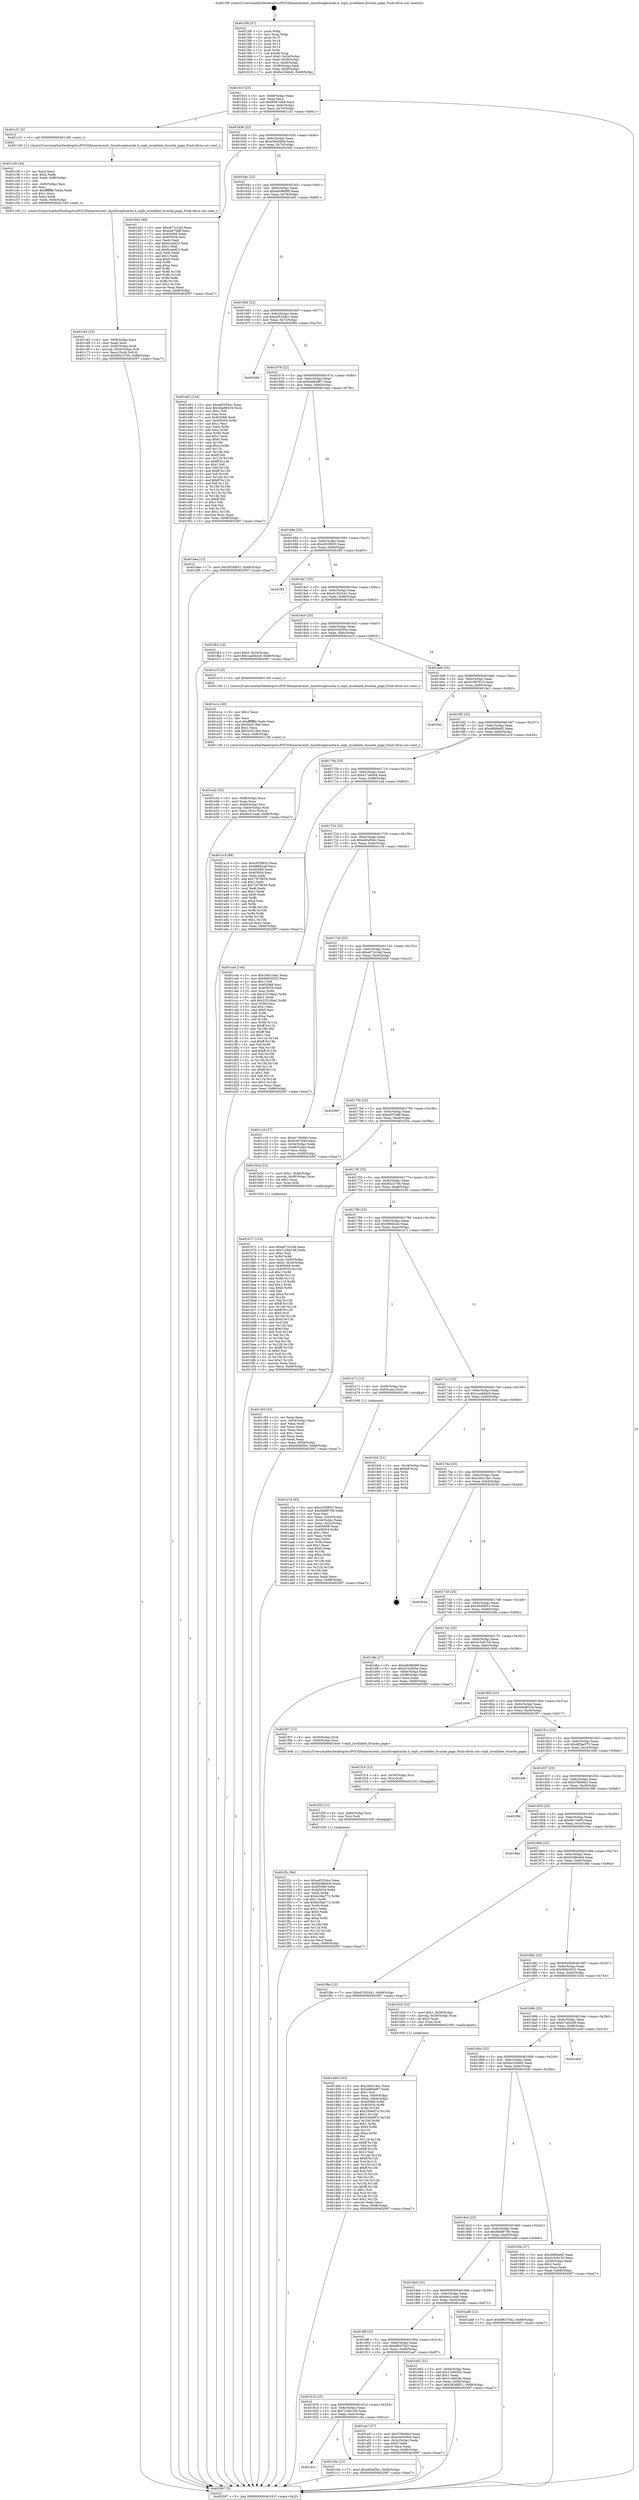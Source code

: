 digraph "0x4015f0" {
  label = "0x4015f0 (/mnt/c/Users/mathe/Desktop/tcc/POCII/binaries/extr_linuxfscephcache.h_ceph_invalidate_fscache_page_Final-ollvm.out::main(0))"
  labelloc = "t"
  node[shape=record]

  Entry [label="",width=0.3,height=0.3,shape=circle,fillcolor=black,style=filled]
  "0x40161f" [label="{
     0x40161f [23]\l
     | [instrs]\l
     &nbsp;&nbsp;0x40161f \<+3\>: mov -0x68(%rbp),%eax\l
     &nbsp;&nbsp;0x401622 \<+2\>: mov %eax,%ecx\l
     &nbsp;&nbsp;0x401624 \<+6\>: sub $0x8387cf49,%ecx\l
     &nbsp;&nbsp;0x40162a \<+3\>: mov %eax,-0x6c(%rbp)\l
     &nbsp;&nbsp;0x40162d \<+3\>: mov %ecx,-0x70(%rbp)\l
     &nbsp;&nbsp;0x401630 \<+6\>: je 0000000000401c31 \<main+0x641\>\l
  }"]
  "0x401c31" [label="{
     0x401c31 [5]\l
     | [instrs]\l
     &nbsp;&nbsp;0x401c31 \<+5\>: call 0000000000401160 \<next_i\>\l
     | [calls]\l
     &nbsp;&nbsp;0x401160 \{1\} (/mnt/c/Users/mathe/Desktop/tcc/POCII/binaries/extr_linuxfscephcache.h_ceph_invalidate_fscache_page_Final-ollvm.out::next_i)\l
  }"]
  "0x401636" [label="{
     0x401636 [22]\l
     | [instrs]\l
     &nbsp;&nbsp;0x401636 \<+5\>: jmp 000000000040163b \<main+0x4b\>\l
     &nbsp;&nbsp;0x40163b \<+3\>: mov -0x6c(%rbp),%eax\l
     &nbsp;&nbsp;0x40163e \<+5\>: sub $0xa56439e9,%eax\l
     &nbsp;&nbsp;0x401643 \<+3\>: mov %eax,-0x74(%rbp)\l
     &nbsp;&nbsp;0x401646 \<+6\>: je 0000000000401b02 \<main+0x512\>\l
  }"]
  Exit [label="",width=0.3,height=0.3,shape=circle,fillcolor=black,style=filled,peripheries=2]
  "0x401b02" [label="{
     0x401b02 [88]\l
     | [instrs]\l
     &nbsp;&nbsp;0x401b02 \<+5\>: mov $0xe872c24d,%eax\l
     &nbsp;&nbsp;0x401b07 \<+5\>: mov $0xee970aff,%ecx\l
     &nbsp;&nbsp;0x401b0c \<+7\>: mov 0x405068,%edx\l
     &nbsp;&nbsp;0x401b13 \<+7\>: mov 0x405054,%esi\l
     &nbsp;&nbsp;0x401b1a \<+2\>: mov %edx,%edi\l
     &nbsp;&nbsp;0x401b1c \<+6\>: add $0xfccdaf23,%edi\l
     &nbsp;&nbsp;0x401b22 \<+3\>: sub $0x1,%edi\l
     &nbsp;&nbsp;0x401b25 \<+6\>: sub $0xfccdaf23,%edi\l
     &nbsp;&nbsp;0x401b2b \<+3\>: imul %edi,%edx\l
     &nbsp;&nbsp;0x401b2e \<+3\>: and $0x1,%edx\l
     &nbsp;&nbsp;0x401b31 \<+3\>: cmp $0x0,%edx\l
     &nbsp;&nbsp;0x401b34 \<+4\>: sete %r8b\l
     &nbsp;&nbsp;0x401b38 \<+3\>: cmp $0xa,%esi\l
     &nbsp;&nbsp;0x401b3b \<+4\>: setl %r9b\l
     &nbsp;&nbsp;0x401b3f \<+3\>: mov %r8b,%r10b\l
     &nbsp;&nbsp;0x401b42 \<+3\>: and %r9b,%r10b\l
     &nbsp;&nbsp;0x401b45 \<+3\>: xor %r9b,%r8b\l
     &nbsp;&nbsp;0x401b48 \<+3\>: or %r8b,%r10b\l
     &nbsp;&nbsp;0x401b4b \<+4\>: test $0x1,%r10b\l
     &nbsp;&nbsp;0x401b4f \<+3\>: cmovne %ecx,%eax\l
     &nbsp;&nbsp;0x401b52 \<+3\>: mov %eax,-0x68(%rbp)\l
     &nbsp;&nbsp;0x401b55 \<+5\>: jmp 0000000000402097 \<main+0xaa7\>\l
  }"]
  "0x40164c" [label="{
     0x40164c [22]\l
     | [instrs]\l
     &nbsp;&nbsp;0x40164c \<+5\>: jmp 0000000000401651 \<main+0x61\>\l
     &nbsp;&nbsp;0x401651 \<+3\>: mov -0x6c(%rbp),%eax\l
     &nbsp;&nbsp;0x401654 \<+5\>: sub $0xa9c98d99,%eax\l
     &nbsp;&nbsp;0x401659 \<+3\>: mov %eax,-0x78(%rbp)\l
     &nbsp;&nbsp;0x40165c \<+6\>: je 0000000000401e81 \<main+0x891\>\l
  }"]
  "0x401f2c" [label="{
     0x401f2c [94]\l
     | [instrs]\l
     &nbsp;&nbsp;0x401f2c \<+5\>: mov $0xad525dcc,%eax\l
     &nbsp;&nbsp;0x401f31 \<+5\>: mov $0x62d6b404,%ecx\l
     &nbsp;&nbsp;0x401f36 \<+7\>: mov 0x405068,%edx\l
     &nbsp;&nbsp;0x401f3d \<+8\>: mov 0x405054,%r8d\l
     &nbsp;&nbsp;0x401f45 \<+3\>: mov %edx,%r9d\l
     &nbsp;&nbsp;0x401f48 \<+7\>: sub $0xbc5da772,%r9d\l
     &nbsp;&nbsp;0x401f4f \<+4\>: sub $0x1,%r9d\l
     &nbsp;&nbsp;0x401f53 \<+7\>: add $0xbc5da772,%r9d\l
     &nbsp;&nbsp;0x401f5a \<+4\>: imul %r9d,%edx\l
     &nbsp;&nbsp;0x401f5e \<+3\>: and $0x1,%edx\l
     &nbsp;&nbsp;0x401f61 \<+3\>: cmp $0x0,%edx\l
     &nbsp;&nbsp;0x401f64 \<+4\>: sete %r10b\l
     &nbsp;&nbsp;0x401f68 \<+4\>: cmp $0xa,%r8d\l
     &nbsp;&nbsp;0x401f6c \<+4\>: setl %r11b\l
     &nbsp;&nbsp;0x401f70 \<+3\>: mov %r10b,%bl\l
     &nbsp;&nbsp;0x401f73 \<+3\>: and %r11b,%bl\l
     &nbsp;&nbsp;0x401f76 \<+3\>: xor %r11b,%r10b\l
     &nbsp;&nbsp;0x401f79 \<+3\>: or %r10b,%bl\l
     &nbsp;&nbsp;0x401f7c \<+3\>: test $0x1,%bl\l
     &nbsp;&nbsp;0x401f7f \<+3\>: cmovne %ecx,%eax\l
     &nbsp;&nbsp;0x401f82 \<+3\>: mov %eax,-0x68(%rbp)\l
     &nbsp;&nbsp;0x401f85 \<+5\>: jmp 0000000000402097 \<main+0xaa7\>\l
  }"]
  "0x401e81" [label="{
     0x401e81 [134]\l
     | [instrs]\l
     &nbsp;&nbsp;0x401e81 \<+5\>: mov $0xad525dcc,%eax\l
     &nbsp;&nbsp;0x401e86 \<+5\>: mov $0x4da96434,%ecx\l
     &nbsp;&nbsp;0x401e8b \<+2\>: mov $0x1,%dl\l
     &nbsp;&nbsp;0x401e8d \<+2\>: xor %esi,%esi\l
     &nbsp;&nbsp;0x401e8f \<+7\>: mov 0x405068,%edi\l
     &nbsp;&nbsp;0x401e96 \<+8\>: mov 0x405054,%r8d\l
     &nbsp;&nbsp;0x401e9e \<+3\>: sub $0x1,%esi\l
     &nbsp;&nbsp;0x401ea1 \<+3\>: mov %edi,%r9d\l
     &nbsp;&nbsp;0x401ea4 \<+3\>: add %esi,%r9d\l
     &nbsp;&nbsp;0x401ea7 \<+4\>: imul %r9d,%edi\l
     &nbsp;&nbsp;0x401eab \<+3\>: and $0x1,%edi\l
     &nbsp;&nbsp;0x401eae \<+3\>: cmp $0x0,%edi\l
     &nbsp;&nbsp;0x401eb1 \<+4\>: sete %r10b\l
     &nbsp;&nbsp;0x401eb5 \<+4\>: cmp $0xa,%r8d\l
     &nbsp;&nbsp;0x401eb9 \<+4\>: setl %r11b\l
     &nbsp;&nbsp;0x401ebd \<+3\>: mov %r10b,%bl\l
     &nbsp;&nbsp;0x401ec0 \<+3\>: xor $0xff,%bl\l
     &nbsp;&nbsp;0x401ec3 \<+3\>: mov %r11b,%r14b\l
     &nbsp;&nbsp;0x401ec6 \<+4\>: xor $0xff,%r14b\l
     &nbsp;&nbsp;0x401eca \<+3\>: xor $0x1,%dl\l
     &nbsp;&nbsp;0x401ecd \<+3\>: mov %bl,%r15b\l
     &nbsp;&nbsp;0x401ed0 \<+4\>: and $0xff,%r15b\l
     &nbsp;&nbsp;0x401ed4 \<+3\>: and %dl,%r10b\l
     &nbsp;&nbsp;0x401ed7 \<+3\>: mov %r14b,%r12b\l
     &nbsp;&nbsp;0x401eda \<+4\>: and $0xff,%r12b\l
     &nbsp;&nbsp;0x401ede \<+3\>: and %dl,%r11b\l
     &nbsp;&nbsp;0x401ee1 \<+3\>: or %r10b,%r15b\l
     &nbsp;&nbsp;0x401ee4 \<+3\>: or %r11b,%r12b\l
     &nbsp;&nbsp;0x401ee7 \<+3\>: xor %r12b,%r15b\l
     &nbsp;&nbsp;0x401eea \<+3\>: or %r14b,%bl\l
     &nbsp;&nbsp;0x401eed \<+3\>: xor $0xff,%bl\l
     &nbsp;&nbsp;0x401ef0 \<+3\>: or $0x1,%dl\l
     &nbsp;&nbsp;0x401ef3 \<+2\>: and %dl,%bl\l
     &nbsp;&nbsp;0x401ef5 \<+3\>: or %bl,%r15b\l
     &nbsp;&nbsp;0x401ef8 \<+4\>: test $0x1,%r15b\l
     &nbsp;&nbsp;0x401efc \<+3\>: cmovne %ecx,%eax\l
     &nbsp;&nbsp;0x401eff \<+3\>: mov %eax,-0x68(%rbp)\l
     &nbsp;&nbsp;0x401f02 \<+5\>: jmp 0000000000402097 \<main+0xaa7\>\l
  }"]
  "0x401662" [label="{
     0x401662 [22]\l
     | [instrs]\l
     &nbsp;&nbsp;0x401662 \<+5\>: jmp 0000000000401667 \<main+0x77\>\l
     &nbsp;&nbsp;0x401667 \<+3\>: mov -0x6c(%rbp),%eax\l
     &nbsp;&nbsp;0x40166a \<+5\>: sub $0xad525dcc,%eax\l
     &nbsp;&nbsp;0x40166f \<+3\>: mov %eax,-0x7c(%rbp)\l
     &nbsp;&nbsp;0x401672 \<+6\>: je 000000000040206b \<main+0xa7b\>\l
  }"]
  "0x401f20" [label="{
     0x401f20 [12]\l
     | [instrs]\l
     &nbsp;&nbsp;0x401f20 \<+4\>: mov -0x60(%rbp),%rsi\l
     &nbsp;&nbsp;0x401f24 \<+3\>: mov %rsi,%rdi\l
     &nbsp;&nbsp;0x401f27 \<+5\>: call 0000000000401030 \<free@plt\>\l
     | [calls]\l
     &nbsp;&nbsp;0x401030 \{1\} (unknown)\l
  }"]
  "0x40206b" [label="{
     0x40206b\l
  }", style=dashed]
  "0x401678" [label="{
     0x401678 [22]\l
     | [instrs]\l
     &nbsp;&nbsp;0x401678 \<+5\>: jmp 000000000040167d \<main+0x8d\>\l
     &nbsp;&nbsp;0x40167d \<+3\>: mov -0x6c(%rbp),%eax\l
     &nbsp;&nbsp;0x401680 \<+5\>: sub $0xbd66ef67,%eax\l
     &nbsp;&nbsp;0x401685 \<+3\>: mov %eax,-0x80(%rbp)\l
     &nbsp;&nbsp;0x401688 \<+6\>: je 0000000000401dee \<main+0x7fe\>\l
  }"]
  "0x401f14" [label="{
     0x401f14 [12]\l
     | [instrs]\l
     &nbsp;&nbsp;0x401f14 \<+4\>: mov -0x50(%rbp),%rsi\l
     &nbsp;&nbsp;0x401f18 \<+3\>: mov %rsi,%rdi\l
     &nbsp;&nbsp;0x401f1b \<+5\>: call 0000000000401030 \<free@plt\>\l
     | [calls]\l
     &nbsp;&nbsp;0x401030 \{1\} (unknown)\l
  }"]
  "0x401dee" [label="{
     0x401dee [12]\l
     | [instrs]\l
     &nbsp;&nbsp;0x401dee \<+7\>: movl $0x3926fb51,-0x68(%rbp)\l
     &nbsp;&nbsp;0x401df5 \<+5\>: jmp 0000000000402097 \<main+0xaa7\>\l
  }"]
  "0x40168e" [label="{
     0x40168e [25]\l
     | [instrs]\l
     &nbsp;&nbsp;0x40168e \<+5\>: jmp 0000000000401693 \<main+0xa3\>\l
     &nbsp;&nbsp;0x401693 \<+3\>: mov -0x6c(%rbp),%eax\l
     &nbsp;&nbsp;0x401696 \<+5\>: sub $0xc035f653,%eax\l
     &nbsp;&nbsp;0x40169b \<+6\>: mov %eax,-0x84(%rbp)\l
     &nbsp;&nbsp;0x4016a1 \<+6\>: je 0000000000401ff3 \<main+0xa03\>\l
  }"]
  "0x401e42" [label="{
     0x401e42 [32]\l
     | [instrs]\l
     &nbsp;&nbsp;0x401e42 \<+6\>: mov -0xf8(%rbp),%ecx\l
     &nbsp;&nbsp;0x401e48 \<+3\>: imul %eax,%ecx\l
     &nbsp;&nbsp;0x401e4b \<+4\>: mov -0x60(%rbp),%rsi\l
     &nbsp;&nbsp;0x401e4f \<+4\>: movslq -0x64(%rbp),%rdi\l
     &nbsp;&nbsp;0x401e53 \<+3\>: mov %ecx,(%rsi,%rdi,4)\l
     &nbsp;&nbsp;0x401e56 \<+7\>: movl $0x6e41caa6,-0x68(%rbp)\l
     &nbsp;&nbsp;0x401e5d \<+5\>: jmp 0000000000402097 \<main+0xaa7\>\l
  }"]
  "0x401ff3" [label="{
     0x401ff3\l
  }", style=dashed]
  "0x4016a7" [label="{
     0x4016a7 [25]\l
     | [instrs]\l
     &nbsp;&nbsp;0x4016a7 \<+5\>: jmp 00000000004016ac \<main+0xbc\>\l
     &nbsp;&nbsp;0x4016ac \<+3\>: mov -0x6c(%rbp),%eax\l
     &nbsp;&nbsp;0x4016af \<+5\>: sub $0xd1302441,%eax\l
     &nbsp;&nbsp;0x4016b4 \<+6\>: mov %eax,-0x88(%rbp)\l
     &nbsp;&nbsp;0x4016ba \<+6\>: je 0000000000401fb3 \<main+0x9c3\>\l
  }"]
  "0x401e1a" [label="{
     0x401e1a [40]\l
     | [instrs]\l
     &nbsp;&nbsp;0x401e1a \<+5\>: mov $0x2,%ecx\l
     &nbsp;&nbsp;0x401e1f \<+1\>: cltd\l
     &nbsp;&nbsp;0x401e20 \<+2\>: idiv %ecx\l
     &nbsp;&nbsp;0x401e22 \<+6\>: imul $0xfffffffe,%edx,%ecx\l
     &nbsp;&nbsp;0x401e28 \<+6\>: sub $0x50cf13bb,%ecx\l
     &nbsp;&nbsp;0x401e2e \<+3\>: add $0x1,%ecx\l
     &nbsp;&nbsp;0x401e31 \<+6\>: add $0x50cf13bb,%ecx\l
     &nbsp;&nbsp;0x401e37 \<+6\>: mov %ecx,-0xf8(%rbp)\l
     &nbsp;&nbsp;0x401e3d \<+5\>: call 0000000000401160 \<next_i\>\l
     | [calls]\l
     &nbsp;&nbsp;0x401160 \{1\} (/mnt/c/Users/mathe/Desktop/tcc/POCII/binaries/extr_linuxfscephcache.h_ceph_invalidate_fscache_page_Final-ollvm.out::next_i)\l
  }"]
  "0x401fb3" [label="{
     0x401fb3 [19]\l
     | [instrs]\l
     &nbsp;&nbsp;0x401fb3 \<+7\>: movl $0x0,-0x34(%rbp)\l
     &nbsp;&nbsp;0x401fba \<+7\>: movl $0x1aa94dc8,-0x68(%rbp)\l
     &nbsp;&nbsp;0x401fc1 \<+5\>: jmp 0000000000402097 \<main+0xaa7\>\l
  }"]
  "0x4016c0" [label="{
     0x4016c0 [25]\l
     | [instrs]\l
     &nbsp;&nbsp;0x4016c0 \<+5\>: jmp 00000000004016c5 \<main+0xd5\>\l
     &nbsp;&nbsp;0x4016c5 \<+3\>: mov -0x6c(%rbp),%eax\l
     &nbsp;&nbsp;0x4016c8 \<+5\>: sub $0xd162b55e,%eax\l
     &nbsp;&nbsp;0x4016cd \<+6\>: mov %eax,-0x8c(%rbp)\l
     &nbsp;&nbsp;0x4016d3 \<+6\>: je 0000000000401e15 \<main+0x825\>\l
  }"]
  "0x401d4b" [label="{
     0x401d4b [163]\l
     | [instrs]\l
     &nbsp;&nbsp;0x401d4b \<+5\>: mov $0x24621de1,%ecx\l
     &nbsp;&nbsp;0x401d50 \<+5\>: mov $0xbd66ef67,%edx\l
     &nbsp;&nbsp;0x401d55 \<+3\>: mov $0x1,%sil\l
     &nbsp;&nbsp;0x401d58 \<+4\>: mov %rax,-0x60(%rbp)\l
     &nbsp;&nbsp;0x401d5c \<+7\>: movl $0x0,-0x64(%rbp)\l
     &nbsp;&nbsp;0x401d63 \<+8\>: mov 0x405068,%r8d\l
     &nbsp;&nbsp;0x401d6b \<+8\>: mov 0x405054,%r9d\l
     &nbsp;&nbsp;0x401d73 \<+3\>: mov %r8d,%r10d\l
     &nbsp;&nbsp;0x401d76 \<+7\>: sub $0x330e9f7e,%r10d\l
     &nbsp;&nbsp;0x401d7d \<+4\>: sub $0x1,%r10d\l
     &nbsp;&nbsp;0x401d81 \<+7\>: add $0x330e9f7e,%r10d\l
     &nbsp;&nbsp;0x401d88 \<+4\>: imul %r10d,%r8d\l
     &nbsp;&nbsp;0x401d8c \<+4\>: and $0x1,%r8d\l
     &nbsp;&nbsp;0x401d90 \<+4\>: cmp $0x0,%r8d\l
     &nbsp;&nbsp;0x401d94 \<+4\>: sete %r11b\l
     &nbsp;&nbsp;0x401d98 \<+4\>: cmp $0xa,%r9d\l
     &nbsp;&nbsp;0x401d9c \<+3\>: setl %bl\l
     &nbsp;&nbsp;0x401d9f \<+3\>: mov %r11b,%r14b\l
     &nbsp;&nbsp;0x401da2 \<+4\>: xor $0xff,%r14b\l
     &nbsp;&nbsp;0x401da6 \<+3\>: mov %bl,%r15b\l
     &nbsp;&nbsp;0x401da9 \<+4\>: xor $0xff,%r15b\l
     &nbsp;&nbsp;0x401dad \<+4\>: xor $0x1,%sil\l
     &nbsp;&nbsp;0x401db1 \<+3\>: mov %r14b,%r12b\l
     &nbsp;&nbsp;0x401db4 \<+4\>: and $0xff,%r12b\l
     &nbsp;&nbsp;0x401db8 \<+3\>: and %sil,%r11b\l
     &nbsp;&nbsp;0x401dbb \<+3\>: mov %r15b,%r13b\l
     &nbsp;&nbsp;0x401dbe \<+4\>: and $0xff,%r13b\l
     &nbsp;&nbsp;0x401dc2 \<+3\>: and %sil,%bl\l
     &nbsp;&nbsp;0x401dc5 \<+3\>: or %r11b,%r12b\l
     &nbsp;&nbsp;0x401dc8 \<+3\>: or %bl,%r13b\l
     &nbsp;&nbsp;0x401dcb \<+3\>: xor %r13b,%r12b\l
     &nbsp;&nbsp;0x401dce \<+3\>: or %r15b,%r14b\l
     &nbsp;&nbsp;0x401dd1 \<+4\>: xor $0xff,%r14b\l
     &nbsp;&nbsp;0x401dd5 \<+4\>: or $0x1,%sil\l
     &nbsp;&nbsp;0x401dd9 \<+3\>: and %sil,%r14b\l
     &nbsp;&nbsp;0x401ddc \<+3\>: or %r14b,%r12b\l
     &nbsp;&nbsp;0x401ddf \<+4\>: test $0x1,%r12b\l
     &nbsp;&nbsp;0x401de3 \<+3\>: cmovne %edx,%ecx\l
     &nbsp;&nbsp;0x401de6 \<+3\>: mov %ecx,-0x68(%rbp)\l
     &nbsp;&nbsp;0x401de9 \<+5\>: jmp 0000000000402097 \<main+0xaa7\>\l
  }"]
  "0x401e15" [label="{
     0x401e15 [5]\l
     | [instrs]\l
     &nbsp;&nbsp;0x401e15 \<+5\>: call 0000000000401160 \<next_i\>\l
     | [calls]\l
     &nbsp;&nbsp;0x401160 \{1\} (/mnt/c/Users/mathe/Desktop/tcc/POCII/binaries/extr_linuxfscephcache.h_ceph_invalidate_fscache_page_Final-ollvm.out::next_i)\l
  }"]
  "0x4016d9" [label="{
     0x4016d9 [25]\l
     | [instrs]\l
     &nbsp;&nbsp;0x4016d9 \<+5\>: jmp 00000000004016de \<main+0xee\>\l
     &nbsp;&nbsp;0x4016de \<+3\>: mov -0x6c(%rbp),%eax\l
     &nbsp;&nbsp;0x4016e1 \<+5\>: sub $0xd1897610,%eax\l
     &nbsp;&nbsp;0x4016e6 \<+6\>: mov %eax,-0x90(%rbp)\l
     &nbsp;&nbsp;0x4016ec \<+6\>: je 0000000000401fa2 \<main+0x9b2\>\l
  }"]
  "0x401c62" [label="{
     0x401c62 [33]\l
     | [instrs]\l
     &nbsp;&nbsp;0x401c62 \<+6\>: mov -0xf4(%rbp),%ecx\l
     &nbsp;&nbsp;0x401c68 \<+3\>: imul %eax,%ecx\l
     &nbsp;&nbsp;0x401c6b \<+4\>: mov -0x50(%rbp),%rdi\l
     &nbsp;&nbsp;0x401c6f \<+4\>: movslq -0x54(%rbp),%r8\l
     &nbsp;&nbsp;0x401c73 \<+4\>: mov %ecx,(%rdi,%r8,4)\l
     &nbsp;&nbsp;0x401c77 \<+7\>: movl $0xf92c3746,-0x68(%rbp)\l
     &nbsp;&nbsp;0x401c7e \<+5\>: jmp 0000000000402097 \<main+0xaa7\>\l
  }"]
  "0x401fa2" [label="{
     0x401fa2\l
  }", style=dashed]
  "0x4016f2" [label="{
     0x4016f2 [25]\l
     | [instrs]\l
     &nbsp;&nbsp;0x4016f2 \<+5\>: jmp 00000000004016f7 \<main+0x107\>\l
     &nbsp;&nbsp;0x4016f7 \<+3\>: mov -0x6c(%rbp),%eax\l
     &nbsp;&nbsp;0x4016fa \<+5\>: sub $0xd9894ef2,%eax\l
     &nbsp;&nbsp;0x4016ff \<+6\>: mov %eax,-0x94(%rbp)\l
     &nbsp;&nbsp;0x401705 \<+6\>: je 0000000000401a19 \<main+0x429\>\l
  }"]
  "0x401c36" [label="{
     0x401c36 [44]\l
     | [instrs]\l
     &nbsp;&nbsp;0x401c36 \<+2\>: xor %ecx,%ecx\l
     &nbsp;&nbsp;0x401c38 \<+5\>: mov $0x2,%edx\l
     &nbsp;&nbsp;0x401c3d \<+6\>: mov %edx,-0xf0(%rbp)\l
     &nbsp;&nbsp;0x401c43 \<+1\>: cltd\l
     &nbsp;&nbsp;0x401c44 \<+6\>: mov -0xf0(%rbp),%esi\l
     &nbsp;&nbsp;0x401c4a \<+2\>: idiv %esi\l
     &nbsp;&nbsp;0x401c4c \<+6\>: imul $0xfffffffe,%edx,%edx\l
     &nbsp;&nbsp;0x401c52 \<+3\>: sub $0x1,%ecx\l
     &nbsp;&nbsp;0x401c55 \<+2\>: sub %ecx,%edx\l
     &nbsp;&nbsp;0x401c57 \<+6\>: mov %edx,-0xf4(%rbp)\l
     &nbsp;&nbsp;0x401c5d \<+5\>: call 0000000000401160 \<next_i\>\l
     | [calls]\l
     &nbsp;&nbsp;0x401160 \{1\} (/mnt/c/Users/mathe/Desktop/tcc/POCII/binaries/extr_linuxfscephcache.h_ceph_invalidate_fscache_page_Final-ollvm.out::next_i)\l
  }"]
  "0x401a19" [label="{
     0x401a19 [88]\l
     | [instrs]\l
     &nbsp;&nbsp;0x401a19 \<+5\>: mov $0xc035f653,%eax\l
     &nbsp;&nbsp;0x401a1e \<+5\>: mov $0x98662a0,%ecx\l
     &nbsp;&nbsp;0x401a23 \<+7\>: mov 0x405068,%edx\l
     &nbsp;&nbsp;0x401a2a \<+7\>: mov 0x405054,%esi\l
     &nbsp;&nbsp;0x401a31 \<+2\>: mov %edx,%edi\l
     &nbsp;&nbsp;0x401a33 \<+6\>: add $0x73f79b39,%edi\l
     &nbsp;&nbsp;0x401a39 \<+3\>: sub $0x1,%edi\l
     &nbsp;&nbsp;0x401a3c \<+6\>: sub $0x73f79b39,%edi\l
     &nbsp;&nbsp;0x401a42 \<+3\>: imul %edi,%edx\l
     &nbsp;&nbsp;0x401a45 \<+3\>: and $0x1,%edx\l
     &nbsp;&nbsp;0x401a48 \<+3\>: cmp $0x0,%edx\l
     &nbsp;&nbsp;0x401a4b \<+4\>: sete %r8b\l
     &nbsp;&nbsp;0x401a4f \<+3\>: cmp $0xa,%esi\l
     &nbsp;&nbsp;0x401a52 \<+4\>: setl %r9b\l
     &nbsp;&nbsp;0x401a56 \<+3\>: mov %r8b,%r10b\l
     &nbsp;&nbsp;0x401a59 \<+3\>: and %r9b,%r10b\l
     &nbsp;&nbsp;0x401a5c \<+3\>: xor %r9b,%r8b\l
     &nbsp;&nbsp;0x401a5f \<+3\>: or %r8b,%r10b\l
     &nbsp;&nbsp;0x401a62 \<+4\>: test $0x1,%r10b\l
     &nbsp;&nbsp;0x401a66 \<+3\>: cmovne %ecx,%eax\l
     &nbsp;&nbsp;0x401a69 \<+3\>: mov %eax,-0x68(%rbp)\l
     &nbsp;&nbsp;0x401a6c \<+5\>: jmp 0000000000402097 \<main+0xaa7\>\l
  }"]
  "0x40170b" [label="{
     0x40170b [25]\l
     | [instrs]\l
     &nbsp;&nbsp;0x40170b \<+5\>: jmp 0000000000401710 \<main+0x120\>\l
     &nbsp;&nbsp;0x401710 \<+3\>: mov -0x6c(%rbp),%eax\l
     &nbsp;&nbsp;0x401713 \<+5\>: sub $0xe17eb0b4,%eax\l
     &nbsp;&nbsp;0x401718 \<+6\>: mov %eax,-0x98(%rbp)\l
     &nbsp;&nbsp;0x40171e \<+6\>: je 0000000000401ca4 \<main+0x6b4\>\l
  }"]
  "0x401931" [label="{
     0x401931\l
  }", style=dashed]
  "0x401ca4" [label="{
     0x401ca4 [144]\l
     | [instrs]\l
     &nbsp;&nbsp;0x401ca4 \<+5\>: mov $0x24621de1,%eax\l
     &nbsp;&nbsp;0x401ca9 \<+5\>: mov $0x668c0552,%ecx\l
     &nbsp;&nbsp;0x401cae \<+2\>: mov $0x1,%dl\l
     &nbsp;&nbsp;0x401cb0 \<+7\>: mov 0x405068,%esi\l
     &nbsp;&nbsp;0x401cb7 \<+7\>: mov 0x405054,%edi\l
     &nbsp;&nbsp;0x401cbe \<+3\>: mov %esi,%r8d\l
     &nbsp;&nbsp;0x401cc1 \<+7\>: sub $0x23316ba2,%r8d\l
     &nbsp;&nbsp;0x401cc8 \<+4\>: sub $0x1,%r8d\l
     &nbsp;&nbsp;0x401ccc \<+7\>: add $0x23316ba2,%r8d\l
     &nbsp;&nbsp;0x401cd3 \<+4\>: imul %r8d,%esi\l
     &nbsp;&nbsp;0x401cd7 \<+3\>: and $0x1,%esi\l
     &nbsp;&nbsp;0x401cda \<+3\>: cmp $0x0,%esi\l
     &nbsp;&nbsp;0x401cdd \<+4\>: sete %r9b\l
     &nbsp;&nbsp;0x401ce1 \<+3\>: cmp $0xa,%edi\l
     &nbsp;&nbsp;0x401ce4 \<+4\>: setl %r10b\l
     &nbsp;&nbsp;0x401ce8 \<+3\>: mov %r9b,%r11b\l
     &nbsp;&nbsp;0x401ceb \<+4\>: xor $0xff,%r11b\l
     &nbsp;&nbsp;0x401cef \<+3\>: mov %r10b,%bl\l
     &nbsp;&nbsp;0x401cf2 \<+3\>: xor $0xff,%bl\l
     &nbsp;&nbsp;0x401cf5 \<+3\>: xor $0x1,%dl\l
     &nbsp;&nbsp;0x401cf8 \<+3\>: mov %r11b,%r14b\l
     &nbsp;&nbsp;0x401cfb \<+4\>: and $0xff,%r14b\l
     &nbsp;&nbsp;0x401cff \<+3\>: and %dl,%r9b\l
     &nbsp;&nbsp;0x401d02 \<+3\>: mov %bl,%r15b\l
     &nbsp;&nbsp;0x401d05 \<+4\>: and $0xff,%r15b\l
     &nbsp;&nbsp;0x401d09 \<+3\>: and %dl,%r10b\l
     &nbsp;&nbsp;0x401d0c \<+3\>: or %r9b,%r14b\l
     &nbsp;&nbsp;0x401d0f \<+3\>: or %r10b,%r15b\l
     &nbsp;&nbsp;0x401d12 \<+3\>: xor %r15b,%r14b\l
     &nbsp;&nbsp;0x401d15 \<+3\>: or %bl,%r11b\l
     &nbsp;&nbsp;0x401d18 \<+4\>: xor $0xff,%r11b\l
     &nbsp;&nbsp;0x401d1c \<+3\>: or $0x1,%dl\l
     &nbsp;&nbsp;0x401d1f \<+3\>: and %dl,%r11b\l
     &nbsp;&nbsp;0x401d22 \<+3\>: or %r11b,%r14b\l
     &nbsp;&nbsp;0x401d25 \<+4\>: test $0x1,%r14b\l
     &nbsp;&nbsp;0x401d29 \<+3\>: cmovne %ecx,%eax\l
     &nbsp;&nbsp;0x401d2c \<+3\>: mov %eax,-0x68(%rbp)\l
     &nbsp;&nbsp;0x401d2f \<+5\>: jmp 0000000000402097 \<main+0xaa7\>\l
  }"]
  "0x401724" [label="{
     0x401724 [25]\l
     | [instrs]\l
     &nbsp;&nbsp;0x401724 \<+5\>: jmp 0000000000401729 \<main+0x139\>\l
     &nbsp;&nbsp;0x401729 \<+3\>: mov -0x6c(%rbp),%eax\l
     &nbsp;&nbsp;0x40172c \<+5\>: sub $0xe60ef3dc,%eax\l
     &nbsp;&nbsp;0x401731 \<+6\>: mov %eax,-0x9c(%rbp)\l
     &nbsp;&nbsp;0x401737 \<+6\>: je 0000000000401c16 \<main+0x626\>\l
  }"]
  "0x401c0a" [label="{
     0x401c0a [12]\l
     | [instrs]\l
     &nbsp;&nbsp;0x401c0a \<+7\>: movl $0xe60ef3dc,-0x68(%rbp)\l
     &nbsp;&nbsp;0x401c11 \<+5\>: jmp 0000000000402097 \<main+0xaa7\>\l
  }"]
  "0x401c16" [label="{
     0x401c16 [27]\l
     | [instrs]\l
     &nbsp;&nbsp;0x401c16 \<+5\>: mov $0xe17eb0b4,%eax\l
     &nbsp;&nbsp;0x401c1b \<+5\>: mov $0x8387cf49,%ecx\l
     &nbsp;&nbsp;0x401c20 \<+3\>: mov -0x54(%rbp),%edx\l
     &nbsp;&nbsp;0x401c23 \<+3\>: cmp -0x48(%rbp),%edx\l
     &nbsp;&nbsp;0x401c26 \<+3\>: cmovl %ecx,%eax\l
     &nbsp;&nbsp;0x401c29 \<+3\>: mov %eax,-0x68(%rbp)\l
     &nbsp;&nbsp;0x401c2c \<+5\>: jmp 0000000000402097 \<main+0xaa7\>\l
  }"]
  "0x40173d" [label="{
     0x40173d [25]\l
     | [instrs]\l
     &nbsp;&nbsp;0x40173d \<+5\>: jmp 0000000000401742 \<main+0x152\>\l
     &nbsp;&nbsp;0x401742 \<+3\>: mov -0x6c(%rbp),%eax\l
     &nbsp;&nbsp;0x401745 \<+5\>: sub $0xe872c24d,%eax\l
     &nbsp;&nbsp;0x40174a \<+6\>: mov %eax,-0xa0(%rbp)\l
     &nbsp;&nbsp;0x401750 \<+6\>: je 000000000040200f \<main+0xa1f\>\l
  }"]
  "0x401b71" [label="{
     0x401b71 [153]\l
     | [instrs]\l
     &nbsp;&nbsp;0x401b71 \<+5\>: mov $0xe872c24d,%ecx\l
     &nbsp;&nbsp;0x401b76 \<+5\>: mov $0x7c28419d,%edx\l
     &nbsp;&nbsp;0x401b7b \<+3\>: mov $0x1,%sil\l
     &nbsp;&nbsp;0x401b7e \<+3\>: xor %r8d,%r8d\l
     &nbsp;&nbsp;0x401b81 \<+4\>: mov %rax,-0x50(%rbp)\l
     &nbsp;&nbsp;0x401b85 \<+7\>: movl $0x0,-0x54(%rbp)\l
     &nbsp;&nbsp;0x401b8c \<+8\>: mov 0x405068,%r9d\l
     &nbsp;&nbsp;0x401b94 \<+8\>: mov 0x405054,%r10d\l
     &nbsp;&nbsp;0x401b9c \<+4\>: sub $0x1,%r8d\l
     &nbsp;&nbsp;0x401ba0 \<+3\>: mov %r9d,%r11d\l
     &nbsp;&nbsp;0x401ba3 \<+3\>: add %r8d,%r11d\l
     &nbsp;&nbsp;0x401ba6 \<+4\>: imul %r11d,%r9d\l
     &nbsp;&nbsp;0x401baa \<+4\>: and $0x1,%r9d\l
     &nbsp;&nbsp;0x401bae \<+4\>: cmp $0x0,%r9d\l
     &nbsp;&nbsp;0x401bb2 \<+3\>: sete %bl\l
     &nbsp;&nbsp;0x401bb5 \<+4\>: cmp $0xa,%r10d\l
     &nbsp;&nbsp;0x401bb9 \<+4\>: setl %r14b\l
     &nbsp;&nbsp;0x401bbd \<+3\>: mov %bl,%r15b\l
     &nbsp;&nbsp;0x401bc0 \<+4\>: xor $0xff,%r15b\l
     &nbsp;&nbsp;0x401bc4 \<+3\>: mov %r14b,%r12b\l
     &nbsp;&nbsp;0x401bc7 \<+4\>: xor $0xff,%r12b\l
     &nbsp;&nbsp;0x401bcb \<+4\>: xor $0x0,%sil\l
     &nbsp;&nbsp;0x401bcf \<+3\>: mov %r15b,%r13b\l
     &nbsp;&nbsp;0x401bd2 \<+4\>: and $0x0,%r13b\l
     &nbsp;&nbsp;0x401bd6 \<+3\>: and %sil,%bl\l
     &nbsp;&nbsp;0x401bd9 \<+3\>: mov %r12b,%al\l
     &nbsp;&nbsp;0x401bdc \<+2\>: and $0x0,%al\l
     &nbsp;&nbsp;0x401bde \<+3\>: and %sil,%r14b\l
     &nbsp;&nbsp;0x401be1 \<+3\>: or %bl,%r13b\l
     &nbsp;&nbsp;0x401be4 \<+3\>: or %r14b,%al\l
     &nbsp;&nbsp;0x401be7 \<+3\>: xor %al,%r13b\l
     &nbsp;&nbsp;0x401bea \<+3\>: or %r12b,%r15b\l
     &nbsp;&nbsp;0x401bed \<+4\>: xor $0xff,%r15b\l
     &nbsp;&nbsp;0x401bf1 \<+4\>: or $0x0,%sil\l
     &nbsp;&nbsp;0x401bf5 \<+3\>: and %sil,%r15b\l
     &nbsp;&nbsp;0x401bf8 \<+3\>: or %r15b,%r13b\l
     &nbsp;&nbsp;0x401bfb \<+4\>: test $0x1,%r13b\l
     &nbsp;&nbsp;0x401bff \<+3\>: cmovne %edx,%ecx\l
     &nbsp;&nbsp;0x401c02 \<+3\>: mov %ecx,-0x68(%rbp)\l
     &nbsp;&nbsp;0x401c05 \<+5\>: jmp 0000000000402097 \<main+0xaa7\>\l
  }"]
  "0x40200f" [label="{
     0x40200f\l
  }", style=dashed]
  "0x401756" [label="{
     0x401756 [25]\l
     | [instrs]\l
     &nbsp;&nbsp;0x401756 \<+5\>: jmp 000000000040175b \<main+0x16b\>\l
     &nbsp;&nbsp;0x40175b \<+3\>: mov -0x6c(%rbp),%eax\l
     &nbsp;&nbsp;0x40175e \<+5\>: sub $0xee970aff,%eax\l
     &nbsp;&nbsp;0x401763 \<+6\>: mov %eax,-0xa4(%rbp)\l
     &nbsp;&nbsp;0x401769 \<+6\>: je 0000000000401b5a \<main+0x56a\>\l
  }"]
  "0x401918" [label="{
     0x401918 [25]\l
     | [instrs]\l
     &nbsp;&nbsp;0x401918 \<+5\>: jmp 000000000040191d \<main+0x32d\>\l
     &nbsp;&nbsp;0x40191d \<+3\>: mov -0x6c(%rbp),%eax\l
     &nbsp;&nbsp;0x401920 \<+5\>: sub $0x7c28419d,%eax\l
     &nbsp;&nbsp;0x401925 \<+6\>: mov %eax,-0xec(%rbp)\l
     &nbsp;&nbsp;0x40192b \<+6\>: je 0000000000401c0a \<main+0x61a\>\l
  }"]
  "0x401b5a" [label="{
     0x401b5a [23]\l
     | [instrs]\l
     &nbsp;&nbsp;0x401b5a \<+7\>: movl $0x1,-0x48(%rbp)\l
     &nbsp;&nbsp;0x401b61 \<+4\>: movslq -0x48(%rbp),%rax\l
     &nbsp;&nbsp;0x401b65 \<+4\>: shl $0x2,%rax\l
     &nbsp;&nbsp;0x401b69 \<+3\>: mov %rax,%rdi\l
     &nbsp;&nbsp;0x401b6c \<+5\>: call 0000000000401050 \<malloc@plt\>\l
     | [calls]\l
     &nbsp;&nbsp;0x401050 \{1\} (unknown)\l
  }"]
  "0x40176f" [label="{
     0x40176f [25]\l
     | [instrs]\l
     &nbsp;&nbsp;0x40176f \<+5\>: jmp 0000000000401774 \<main+0x184\>\l
     &nbsp;&nbsp;0x401774 \<+3\>: mov -0x6c(%rbp),%eax\l
     &nbsp;&nbsp;0x401777 \<+5\>: sub $0xf92c3746,%eax\l
     &nbsp;&nbsp;0x40177c \<+6\>: mov %eax,-0xa8(%rbp)\l
     &nbsp;&nbsp;0x401782 \<+6\>: je 0000000000401c83 \<main+0x693\>\l
  }"]
  "0x401ae7" [label="{
     0x401ae7 [27]\l
     | [instrs]\l
     &nbsp;&nbsp;0x401ae7 \<+5\>: mov $0x57fb66b2,%eax\l
     &nbsp;&nbsp;0x401aec \<+5\>: mov $0xa56439e9,%ecx\l
     &nbsp;&nbsp;0x401af1 \<+3\>: mov -0x2c(%rbp),%edx\l
     &nbsp;&nbsp;0x401af4 \<+3\>: cmp $0x0,%edx\l
     &nbsp;&nbsp;0x401af7 \<+3\>: cmove %ecx,%eax\l
     &nbsp;&nbsp;0x401afa \<+3\>: mov %eax,-0x68(%rbp)\l
     &nbsp;&nbsp;0x401afd \<+5\>: jmp 0000000000402097 \<main+0xaa7\>\l
  }"]
  "0x401c83" [label="{
     0x401c83 [33]\l
     | [instrs]\l
     &nbsp;&nbsp;0x401c83 \<+2\>: xor %eax,%eax\l
     &nbsp;&nbsp;0x401c85 \<+3\>: mov -0x54(%rbp),%ecx\l
     &nbsp;&nbsp;0x401c88 \<+2\>: mov %eax,%edx\l
     &nbsp;&nbsp;0x401c8a \<+2\>: sub %ecx,%edx\l
     &nbsp;&nbsp;0x401c8c \<+2\>: mov %eax,%ecx\l
     &nbsp;&nbsp;0x401c8e \<+3\>: sub $0x1,%ecx\l
     &nbsp;&nbsp;0x401c91 \<+2\>: add %ecx,%edx\l
     &nbsp;&nbsp;0x401c93 \<+2\>: sub %edx,%eax\l
     &nbsp;&nbsp;0x401c95 \<+3\>: mov %eax,-0x54(%rbp)\l
     &nbsp;&nbsp;0x401c98 \<+7\>: movl $0xe60ef3dc,-0x68(%rbp)\l
     &nbsp;&nbsp;0x401c9f \<+5\>: jmp 0000000000402097 \<main+0xaa7\>\l
  }"]
  "0x401788" [label="{
     0x401788 [25]\l
     | [instrs]\l
     &nbsp;&nbsp;0x401788 \<+5\>: jmp 000000000040178d \<main+0x19d\>\l
     &nbsp;&nbsp;0x40178d \<+3\>: mov -0x6c(%rbp),%eax\l
     &nbsp;&nbsp;0x401790 \<+5\>: sub $0x98662a0,%eax\l
     &nbsp;&nbsp;0x401795 \<+6\>: mov %eax,-0xac(%rbp)\l
     &nbsp;&nbsp;0x40179b \<+6\>: je 0000000000401a71 \<main+0x481\>\l
  }"]
  "0x4018ff" [label="{
     0x4018ff [25]\l
     | [instrs]\l
     &nbsp;&nbsp;0x4018ff \<+5\>: jmp 0000000000401904 \<main+0x314\>\l
     &nbsp;&nbsp;0x401904 \<+3\>: mov -0x6c(%rbp),%eax\l
     &nbsp;&nbsp;0x401907 \<+5\>: sub $0x6f637042,%eax\l
     &nbsp;&nbsp;0x40190c \<+6\>: mov %eax,-0xe8(%rbp)\l
     &nbsp;&nbsp;0x401912 \<+6\>: je 0000000000401ae7 \<main+0x4f7\>\l
  }"]
  "0x401a71" [label="{
     0x401a71 [13]\l
     | [instrs]\l
     &nbsp;&nbsp;0x401a71 \<+4\>: mov -0x40(%rbp),%rax\l
     &nbsp;&nbsp;0x401a75 \<+4\>: mov 0x8(%rax),%rdi\l
     &nbsp;&nbsp;0x401a79 \<+5\>: call 0000000000401060 \<atoi@plt\>\l
     | [calls]\l
     &nbsp;&nbsp;0x401060 \{1\} (unknown)\l
  }"]
  "0x4017a1" [label="{
     0x4017a1 [25]\l
     | [instrs]\l
     &nbsp;&nbsp;0x4017a1 \<+5\>: jmp 00000000004017a6 \<main+0x1b6\>\l
     &nbsp;&nbsp;0x4017a6 \<+3\>: mov -0x6c(%rbp),%eax\l
     &nbsp;&nbsp;0x4017a9 \<+5\>: sub $0x1aa94dc8,%eax\l
     &nbsp;&nbsp;0x4017ae \<+6\>: mov %eax,-0xb0(%rbp)\l
     &nbsp;&nbsp;0x4017b4 \<+6\>: je 0000000000401fc6 \<main+0x9d6\>\l
  }"]
  "0x401e62" [label="{
     0x401e62 [31]\l
     | [instrs]\l
     &nbsp;&nbsp;0x401e62 \<+3\>: mov -0x64(%rbp),%eax\l
     &nbsp;&nbsp;0x401e65 \<+5\>: add $0x1c38d2bc,%eax\l
     &nbsp;&nbsp;0x401e6a \<+3\>: add $0x1,%eax\l
     &nbsp;&nbsp;0x401e6d \<+5\>: sub $0x1c38d2bc,%eax\l
     &nbsp;&nbsp;0x401e72 \<+3\>: mov %eax,-0x64(%rbp)\l
     &nbsp;&nbsp;0x401e75 \<+7\>: movl $0x3926fb51,-0x68(%rbp)\l
     &nbsp;&nbsp;0x401e7c \<+5\>: jmp 0000000000402097 \<main+0xaa7\>\l
  }"]
  "0x401fc6" [label="{
     0x401fc6 [21]\l
     | [instrs]\l
     &nbsp;&nbsp;0x401fc6 \<+3\>: mov -0x34(%rbp),%eax\l
     &nbsp;&nbsp;0x401fc9 \<+7\>: add $0xd8,%rsp\l
     &nbsp;&nbsp;0x401fd0 \<+1\>: pop %rbx\l
     &nbsp;&nbsp;0x401fd1 \<+2\>: pop %r12\l
     &nbsp;&nbsp;0x401fd3 \<+2\>: pop %r13\l
     &nbsp;&nbsp;0x401fd5 \<+2\>: pop %r14\l
     &nbsp;&nbsp;0x401fd7 \<+2\>: pop %r15\l
     &nbsp;&nbsp;0x401fd9 \<+1\>: pop %rbp\l
     &nbsp;&nbsp;0x401fda \<+1\>: ret\l
  }"]
  "0x4017ba" [label="{
     0x4017ba [25]\l
     | [instrs]\l
     &nbsp;&nbsp;0x4017ba \<+5\>: jmp 00000000004017bf \<main+0x1cf\>\l
     &nbsp;&nbsp;0x4017bf \<+3\>: mov -0x6c(%rbp),%eax\l
     &nbsp;&nbsp;0x4017c2 \<+5\>: sub $0x24621de1,%eax\l
     &nbsp;&nbsp;0x4017c7 \<+6\>: mov %eax,-0xb4(%rbp)\l
     &nbsp;&nbsp;0x4017cd \<+6\>: je 000000000040203d \<main+0xa4d\>\l
  }"]
  "0x4018e6" [label="{
     0x4018e6 [25]\l
     | [instrs]\l
     &nbsp;&nbsp;0x4018e6 \<+5\>: jmp 00000000004018eb \<main+0x2fb\>\l
     &nbsp;&nbsp;0x4018eb \<+3\>: mov -0x6c(%rbp),%eax\l
     &nbsp;&nbsp;0x4018ee \<+5\>: sub $0x6e41caa6,%eax\l
     &nbsp;&nbsp;0x4018f3 \<+6\>: mov %eax,-0xe4(%rbp)\l
     &nbsp;&nbsp;0x4018f9 \<+6\>: je 0000000000401e62 \<main+0x872\>\l
  }"]
  "0x40203d" [label="{
     0x40203d\l
  }", style=dashed]
  "0x4017d3" [label="{
     0x4017d3 [25]\l
     | [instrs]\l
     &nbsp;&nbsp;0x4017d3 \<+5\>: jmp 00000000004017d8 \<main+0x1e8\>\l
     &nbsp;&nbsp;0x4017d8 \<+3\>: mov -0x6c(%rbp),%eax\l
     &nbsp;&nbsp;0x4017db \<+5\>: sub $0x3926fb51,%eax\l
     &nbsp;&nbsp;0x4017e0 \<+6\>: mov %eax,-0xb8(%rbp)\l
     &nbsp;&nbsp;0x4017e6 \<+6\>: je 0000000000401dfa \<main+0x80a\>\l
  }"]
  "0x401adb" [label="{
     0x401adb [12]\l
     | [instrs]\l
     &nbsp;&nbsp;0x401adb \<+7\>: movl $0x6f637042,-0x68(%rbp)\l
     &nbsp;&nbsp;0x401ae2 \<+5\>: jmp 0000000000402097 \<main+0xaa7\>\l
  }"]
  "0x401dfa" [label="{
     0x401dfa [27]\l
     | [instrs]\l
     &nbsp;&nbsp;0x401dfa \<+5\>: mov $0xa9c98d99,%eax\l
     &nbsp;&nbsp;0x401dff \<+5\>: mov $0xd162b55e,%ecx\l
     &nbsp;&nbsp;0x401e04 \<+3\>: mov -0x64(%rbp),%edx\l
     &nbsp;&nbsp;0x401e07 \<+3\>: cmp -0x58(%rbp),%edx\l
     &nbsp;&nbsp;0x401e0a \<+3\>: cmovl %ecx,%eax\l
     &nbsp;&nbsp;0x401e0d \<+3\>: mov %eax,-0x68(%rbp)\l
     &nbsp;&nbsp;0x401e10 \<+5\>: jmp 0000000000402097 \<main+0xaa7\>\l
  }"]
  "0x4017ec" [label="{
     0x4017ec [25]\l
     | [instrs]\l
     &nbsp;&nbsp;0x4017ec \<+5\>: jmp 00000000004017f1 \<main+0x201\>\l
     &nbsp;&nbsp;0x4017f1 \<+3\>: mov -0x6c(%rbp),%eax\l
     &nbsp;&nbsp;0x4017f4 \<+5\>: sub $0x3c3c8150,%eax\l
     &nbsp;&nbsp;0x4017f9 \<+6\>: mov %eax,-0xbc(%rbp)\l
     &nbsp;&nbsp;0x4017ff \<+6\>: je 0000000000401956 \<main+0x366\>\l
  }"]
  "0x401a7e" [label="{
     0x401a7e [93]\l
     | [instrs]\l
     &nbsp;&nbsp;0x401a7e \<+5\>: mov $0xc035f653,%ecx\l
     &nbsp;&nbsp;0x401a83 \<+5\>: mov $0x6ddf0706,%edx\l
     &nbsp;&nbsp;0x401a88 \<+2\>: xor %esi,%esi\l
     &nbsp;&nbsp;0x401a8a \<+3\>: mov %eax,-0x44(%rbp)\l
     &nbsp;&nbsp;0x401a8d \<+3\>: mov -0x44(%rbp),%eax\l
     &nbsp;&nbsp;0x401a90 \<+3\>: mov %eax,-0x2c(%rbp)\l
     &nbsp;&nbsp;0x401a93 \<+7\>: mov 0x405068,%eax\l
     &nbsp;&nbsp;0x401a9a \<+8\>: mov 0x405054,%r8d\l
     &nbsp;&nbsp;0x401aa2 \<+3\>: sub $0x1,%esi\l
     &nbsp;&nbsp;0x401aa5 \<+3\>: mov %eax,%r9d\l
     &nbsp;&nbsp;0x401aa8 \<+3\>: add %esi,%r9d\l
     &nbsp;&nbsp;0x401aab \<+4\>: imul %r9d,%eax\l
     &nbsp;&nbsp;0x401aaf \<+3\>: and $0x1,%eax\l
     &nbsp;&nbsp;0x401ab2 \<+3\>: cmp $0x0,%eax\l
     &nbsp;&nbsp;0x401ab5 \<+4\>: sete %r10b\l
     &nbsp;&nbsp;0x401ab9 \<+4\>: cmp $0xa,%r8d\l
     &nbsp;&nbsp;0x401abd \<+4\>: setl %r11b\l
     &nbsp;&nbsp;0x401ac1 \<+3\>: mov %r10b,%bl\l
     &nbsp;&nbsp;0x401ac4 \<+3\>: and %r11b,%bl\l
     &nbsp;&nbsp;0x401ac7 \<+3\>: xor %r11b,%r10b\l
     &nbsp;&nbsp;0x401aca \<+3\>: or %r10b,%bl\l
     &nbsp;&nbsp;0x401acd \<+3\>: test $0x1,%bl\l
     &nbsp;&nbsp;0x401ad0 \<+3\>: cmovne %edx,%ecx\l
     &nbsp;&nbsp;0x401ad3 \<+3\>: mov %ecx,-0x68(%rbp)\l
     &nbsp;&nbsp;0x401ad6 \<+5\>: jmp 0000000000402097 \<main+0xaa7\>\l
  }"]
  "0x401956" [label="{
     0x401956\l
  }", style=dashed]
  "0x401805" [label="{
     0x401805 [25]\l
     | [instrs]\l
     &nbsp;&nbsp;0x401805 \<+5\>: jmp 000000000040180a \<main+0x21a\>\l
     &nbsp;&nbsp;0x40180a \<+3\>: mov -0x6c(%rbp),%eax\l
     &nbsp;&nbsp;0x40180d \<+5\>: sub $0x4da96434,%eax\l
     &nbsp;&nbsp;0x401812 \<+6\>: mov %eax,-0xc0(%rbp)\l
     &nbsp;&nbsp;0x401818 \<+6\>: je 0000000000401f07 \<main+0x917\>\l
  }"]
  "0x4015f0" [label="{
     0x4015f0 [47]\l
     | [instrs]\l
     &nbsp;&nbsp;0x4015f0 \<+1\>: push %rbp\l
     &nbsp;&nbsp;0x4015f1 \<+3\>: mov %rsp,%rbp\l
     &nbsp;&nbsp;0x4015f4 \<+2\>: push %r15\l
     &nbsp;&nbsp;0x4015f6 \<+2\>: push %r14\l
     &nbsp;&nbsp;0x4015f8 \<+2\>: push %r13\l
     &nbsp;&nbsp;0x4015fa \<+2\>: push %r12\l
     &nbsp;&nbsp;0x4015fc \<+1\>: push %rbx\l
     &nbsp;&nbsp;0x4015fd \<+7\>: sub $0xd8,%rsp\l
     &nbsp;&nbsp;0x401604 \<+7\>: movl $0x0,-0x34(%rbp)\l
     &nbsp;&nbsp;0x40160b \<+3\>: mov %edi,-0x38(%rbp)\l
     &nbsp;&nbsp;0x40160e \<+4\>: mov %rsi,-0x40(%rbp)\l
     &nbsp;&nbsp;0x401612 \<+3\>: mov -0x38(%rbp),%edi\l
     &nbsp;&nbsp;0x401615 \<+3\>: mov %edi,-0x30(%rbp)\l
     &nbsp;&nbsp;0x401618 \<+7\>: movl $0x6a23d4d2,-0x68(%rbp)\l
  }"]
  "0x401f07" [label="{
     0x401f07 [13]\l
     | [instrs]\l
     &nbsp;&nbsp;0x401f07 \<+4\>: mov -0x50(%rbp),%rdi\l
     &nbsp;&nbsp;0x401f0b \<+4\>: mov -0x60(%rbp),%rsi\l
     &nbsp;&nbsp;0x401f0f \<+5\>: call 0000000000401440 \<ceph_invalidate_fscache_page\>\l
     | [calls]\l
     &nbsp;&nbsp;0x401440 \{1\} (/mnt/c/Users/mathe/Desktop/tcc/POCII/binaries/extr_linuxfscephcache.h_ceph_invalidate_fscache_page_Final-ollvm.out::ceph_invalidate_fscache_page)\l
  }"]
  "0x40181e" [label="{
     0x40181e [25]\l
     | [instrs]\l
     &nbsp;&nbsp;0x40181e \<+5\>: jmp 0000000000401823 \<main+0x233\>\l
     &nbsp;&nbsp;0x401823 \<+3\>: mov -0x6c(%rbp),%eax\l
     &nbsp;&nbsp;0x401826 \<+5\>: sub $0x4f2be575,%eax\l
     &nbsp;&nbsp;0x40182b \<+6\>: mov %eax,-0xc4(%rbp)\l
     &nbsp;&nbsp;0x401831 \<+6\>: je 0000000000401fdb \<main+0x9eb\>\l
  }"]
  "0x402097" [label="{
     0x402097 [5]\l
     | [instrs]\l
     &nbsp;&nbsp;0x402097 \<+5\>: jmp 000000000040161f \<main+0x2f\>\l
  }"]
  "0x401fdb" [label="{
     0x401fdb\l
  }", style=dashed]
  "0x401837" [label="{
     0x401837 [25]\l
     | [instrs]\l
     &nbsp;&nbsp;0x401837 \<+5\>: jmp 000000000040183c \<main+0x24c\>\l
     &nbsp;&nbsp;0x40183c \<+3\>: mov -0x6c(%rbp),%eax\l
     &nbsp;&nbsp;0x40183f \<+5\>: sub $0x57fb66b2,%eax\l
     &nbsp;&nbsp;0x401844 \<+6\>: mov %eax,-0xc8(%rbp)\l
     &nbsp;&nbsp;0x40184a \<+6\>: je 0000000000401f96 \<main+0x9a6\>\l
  }"]
  "0x4018cd" [label="{
     0x4018cd [25]\l
     | [instrs]\l
     &nbsp;&nbsp;0x4018cd \<+5\>: jmp 00000000004018d2 \<main+0x2e2\>\l
     &nbsp;&nbsp;0x4018d2 \<+3\>: mov -0x6c(%rbp),%eax\l
     &nbsp;&nbsp;0x4018d5 \<+5\>: sub $0x6ddf0706,%eax\l
     &nbsp;&nbsp;0x4018da \<+6\>: mov %eax,-0xe0(%rbp)\l
     &nbsp;&nbsp;0x4018e0 \<+6\>: je 0000000000401adb \<main+0x4eb\>\l
  }"]
  "0x401f96" [label="{
     0x401f96\l
  }", style=dashed]
  "0x401850" [label="{
     0x401850 [25]\l
     | [instrs]\l
     &nbsp;&nbsp;0x401850 \<+5\>: jmp 0000000000401855 \<main+0x265\>\l
     &nbsp;&nbsp;0x401855 \<+3\>: mov -0x6c(%rbp),%eax\l
     &nbsp;&nbsp;0x401858 \<+5\>: sub $0x60c7ebf5,%eax\l
     &nbsp;&nbsp;0x40185d \<+6\>: mov %eax,-0xcc(%rbp)\l
     &nbsp;&nbsp;0x401863 \<+6\>: je 00000000004019ae \<main+0x3be\>\l
  }"]
  "0x40193b" [label="{
     0x40193b [27]\l
     | [instrs]\l
     &nbsp;&nbsp;0x40193b \<+5\>: mov $0xd9894ef2,%eax\l
     &nbsp;&nbsp;0x401940 \<+5\>: mov $0x3c3c8150,%ecx\l
     &nbsp;&nbsp;0x401945 \<+3\>: mov -0x30(%rbp),%edx\l
     &nbsp;&nbsp;0x401948 \<+3\>: cmp $0x2,%edx\l
     &nbsp;&nbsp;0x40194b \<+3\>: cmovne %ecx,%eax\l
     &nbsp;&nbsp;0x40194e \<+3\>: mov %eax,-0x68(%rbp)\l
     &nbsp;&nbsp;0x401951 \<+5\>: jmp 0000000000402097 \<main+0xaa7\>\l
  }"]
  "0x4019ae" [label="{
     0x4019ae\l
  }", style=dashed]
  "0x401869" [label="{
     0x401869 [25]\l
     | [instrs]\l
     &nbsp;&nbsp;0x401869 \<+5\>: jmp 000000000040186e \<main+0x27e\>\l
     &nbsp;&nbsp;0x40186e \<+3\>: mov -0x6c(%rbp),%eax\l
     &nbsp;&nbsp;0x401871 \<+5\>: sub $0x62d6b404,%eax\l
     &nbsp;&nbsp;0x401876 \<+6\>: mov %eax,-0xd0(%rbp)\l
     &nbsp;&nbsp;0x40187c \<+6\>: je 0000000000401f8a \<main+0x99a\>\l
  }"]
  "0x4018b4" [label="{
     0x4018b4 [25]\l
     | [instrs]\l
     &nbsp;&nbsp;0x4018b4 \<+5\>: jmp 00000000004018b9 \<main+0x2c9\>\l
     &nbsp;&nbsp;0x4018b9 \<+3\>: mov -0x6c(%rbp),%eax\l
     &nbsp;&nbsp;0x4018bc \<+5\>: sub $0x6a23d4d2,%eax\l
     &nbsp;&nbsp;0x4018c1 \<+6\>: mov %eax,-0xdc(%rbp)\l
     &nbsp;&nbsp;0x4018c7 \<+6\>: je 000000000040193b \<main+0x34b\>\l
  }"]
  "0x401f8a" [label="{
     0x401f8a [12]\l
     | [instrs]\l
     &nbsp;&nbsp;0x401f8a \<+7\>: movl $0xd1302441,-0x68(%rbp)\l
     &nbsp;&nbsp;0x401f91 \<+5\>: jmp 0000000000402097 \<main+0xaa7\>\l
  }"]
  "0x401882" [label="{
     0x401882 [25]\l
     | [instrs]\l
     &nbsp;&nbsp;0x401882 \<+5\>: jmp 0000000000401887 \<main+0x297\>\l
     &nbsp;&nbsp;0x401887 \<+3\>: mov -0x6c(%rbp),%eax\l
     &nbsp;&nbsp;0x40188a \<+5\>: sub $0x668c0552,%eax\l
     &nbsp;&nbsp;0x40188f \<+6\>: mov %eax,-0xd4(%rbp)\l
     &nbsp;&nbsp;0x401895 \<+6\>: je 0000000000401d34 \<main+0x744\>\l
  }"]
  "0x401a0d" [label="{
     0x401a0d\l
  }", style=dashed]
  "0x401d34" [label="{
     0x401d34 [23]\l
     | [instrs]\l
     &nbsp;&nbsp;0x401d34 \<+7\>: movl $0x1,-0x58(%rbp)\l
     &nbsp;&nbsp;0x401d3b \<+4\>: movslq -0x58(%rbp),%rax\l
     &nbsp;&nbsp;0x401d3f \<+4\>: shl $0x2,%rax\l
     &nbsp;&nbsp;0x401d43 \<+3\>: mov %rax,%rdi\l
     &nbsp;&nbsp;0x401d46 \<+5\>: call 0000000000401050 \<malloc@plt\>\l
     | [calls]\l
     &nbsp;&nbsp;0x401050 \{1\} (unknown)\l
  }"]
  "0x40189b" [label="{
     0x40189b [25]\l
     | [instrs]\l
     &nbsp;&nbsp;0x40189b \<+5\>: jmp 00000000004018a0 \<main+0x2b0\>\l
     &nbsp;&nbsp;0x4018a0 \<+3\>: mov -0x6c(%rbp),%eax\l
     &nbsp;&nbsp;0x4018a3 \<+5\>: sub $0x67ca5c09,%eax\l
     &nbsp;&nbsp;0x4018a8 \<+6\>: mov %eax,-0xd8(%rbp)\l
     &nbsp;&nbsp;0x4018ae \<+6\>: je 0000000000401a0d \<main+0x41d\>\l
  }"]
  Entry -> "0x4015f0" [label=" 1"]
  "0x40161f" -> "0x401c31" [label=" 1"]
  "0x40161f" -> "0x401636" [label=" 23"]
  "0x401fc6" -> Exit [label=" 1"]
  "0x401636" -> "0x401b02" [label=" 1"]
  "0x401636" -> "0x40164c" [label=" 22"]
  "0x401fb3" -> "0x402097" [label=" 1"]
  "0x40164c" -> "0x401e81" [label=" 1"]
  "0x40164c" -> "0x401662" [label=" 21"]
  "0x401f8a" -> "0x402097" [label=" 1"]
  "0x401662" -> "0x40206b" [label=" 0"]
  "0x401662" -> "0x401678" [label=" 21"]
  "0x401f2c" -> "0x402097" [label=" 1"]
  "0x401678" -> "0x401dee" [label=" 1"]
  "0x401678" -> "0x40168e" [label=" 20"]
  "0x401f20" -> "0x401f2c" [label=" 1"]
  "0x40168e" -> "0x401ff3" [label=" 0"]
  "0x40168e" -> "0x4016a7" [label=" 20"]
  "0x401f14" -> "0x401f20" [label=" 1"]
  "0x4016a7" -> "0x401fb3" [label=" 1"]
  "0x4016a7" -> "0x4016c0" [label=" 19"]
  "0x401f07" -> "0x401f14" [label=" 1"]
  "0x4016c0" -> "0x401e15" [label=" 1"]
  "0x4016c0" -> "0x4016d9" [label=" 18"]
  "0x401e81" -> "0x402097" [label=" 1"]
  "0x4016d9" -> "0x401fa2" [label=" 0"]
  "0x4016d9" -> "0x4016f2" [label=" 18"]
  "0x401e62" -> "0x402097" [label=" 1"]
  "0x4016f2" -> "0x401a19" [label=" 1"]
  "0x4016f2" -> "0x40170b" [label=" 17"]
  "0x401e42" -> "0x402097" [label=" 1"]
  "0x40170b" -> "0x401ca4" [label=" 1"]
  "0x40170b" -> "0x401724" [label=" 16"]
  "0x401e1a" -> "0x401e42" [label=" 1"]
  "0x401724" -> "0x401c16" [label=" 2"]
  "0x401724" -> "0x40173d" [label=" 14"]
  "0x401e15" -> "0x401e1a" [label=" 1"]
  "0x40173d" -> "0x40200f" [label=" 0"]
  "0x40173d" -> "0x401756" [label=" 14"]
  "0x401dee" -> "0x402097" [label=" 1"]
  "0x401756" -> "0x401b5a" [label=" 1"]
  "0x401756" -> "0x40176f" [label=" 13"]
  "0x401d4b" -> "0x402097" [label=" 1"]
  "0x40176f" -> "0x401c83" [label=" 1"]
  "0x40176f" -> "0x401788" [label=" 12"]
  "0x401d34" -> "0x401d4b" [label=" 1"]
  "0x401788" -> "0x401a71" [label=" 1"]
  "0x401788" -> "0x4017a1" [label=" 11"]
  "0x401c83" -> "0x402097" [label=" 1"]
  "0x4017a1" -> "0x401fc6" [label=" 1"]
  "0x4017a1" -> "0x4017ba" [label=" 10"]
  "0x401c62" -> "0x402097" [label=" 1"]
  "0x4017ba" -> "0x40203d" [label=" 0"]
  "0x4017ba" -> "0x4017d3" [label=" 10"]
  "0x401c31" -> "0x401c36" [label=" 1"]
  "0x4017d3" -> "0x401dfa" [label=" 2"]
  "0x4017d3" -> "0x4017ec" [label=" 8"]
  "0x401c16" -> "0x402097" [label=" 2"]
  "0x4017ec" -> "0x401956" [label=" 0"]
  "0x4017ec" -> "0x401805" [label=" 8"]
  "0x401918" -> "0x401931" [label=" 0"]
  "0x401805" -> "0x401f07" [label=" 1"]
  "0x401805" -> "0x40181e" [label=" 7"]
  "0x401918" -> "0x401c0a" [label=" 1"]
  "0x40181e" -> "0x401fdb" [label=" 0"]
  "0x40181e" -> "0x401837" [label=" 7"]
  "0x401dfa" -> "0x402097" [label=" 2"]
  "0x401837" -> "0x401f96" [label=" 0"]
  "0x401837" -> "0x401850" [label=" 7"]
  "0x401b71" -> "0x402097" [label=" 1"]
  "0x401850" -> "0x4019ae" [label=" 0"]
  "0x401850" -> "0x401869" [label=" 7"]
  "0x401b5a" -> "0x401b71" [label=" 1"]
  "0x401869" -> "0x401f8a" [label=" 1"]
  "0x401869" -> "0x401882" [label=" 6"]
  "0x401ae7" -> "0x402097" [label=" 1"]
  "0x401882" -> "0x401d34" [label=" 1"]
  "0x401882" -> "0x40189b" [label=" 5"]
  "0x4018ff" -> "0x401918" [label=" 1"]
  "0x40189b" -> "0x401a0d" [label=" 0"]
  "0x40189b" -> "0x4018b4" [label=" 5"]
  "0x401b02" -> "0x402097" [label=" 1"]
  "0x4018b4" -> "0x40193b" [label=" 1"]
  "0x4018b4" -> "0x4018cd" [label=" 4"]
  "0x40193b" -> "0x402097" [label=" 1"]
  "0x4015f0" -> "0x40161f" [label=" 1"]
  "0x402097" -> "0x40161f" [label=" 23"]
  "0x401a19" -> "0x402097" [label=" 1"]
  "0x401a71" -> "0x401a7e" [label=" 1"]
  "0x401a7e" -> "0x402097" [label=" 1"]
  "0x401c0a" -> "0x402097" [label=" 1"]
  "0x4018cd" -> "0x401adb" [label=" 1"]
  "0x4018cd" -> "0x4018e6" [label=" 3"]
  "0x401adb" -> "0x402097" [label=" 1"]
  "0x401c36" -> "0x401c62" [label=" 1"]
  "0x4018e6" -> "0x401e62" [label=" 1"]
  "0x4018e6" -> "0x4018ff" [label=" 2"]
  "0x401ca4" -> "0x402097" [label=" 1"]
  "0x4018ff" -> "0x401ae7" [label=" 1"]
}
